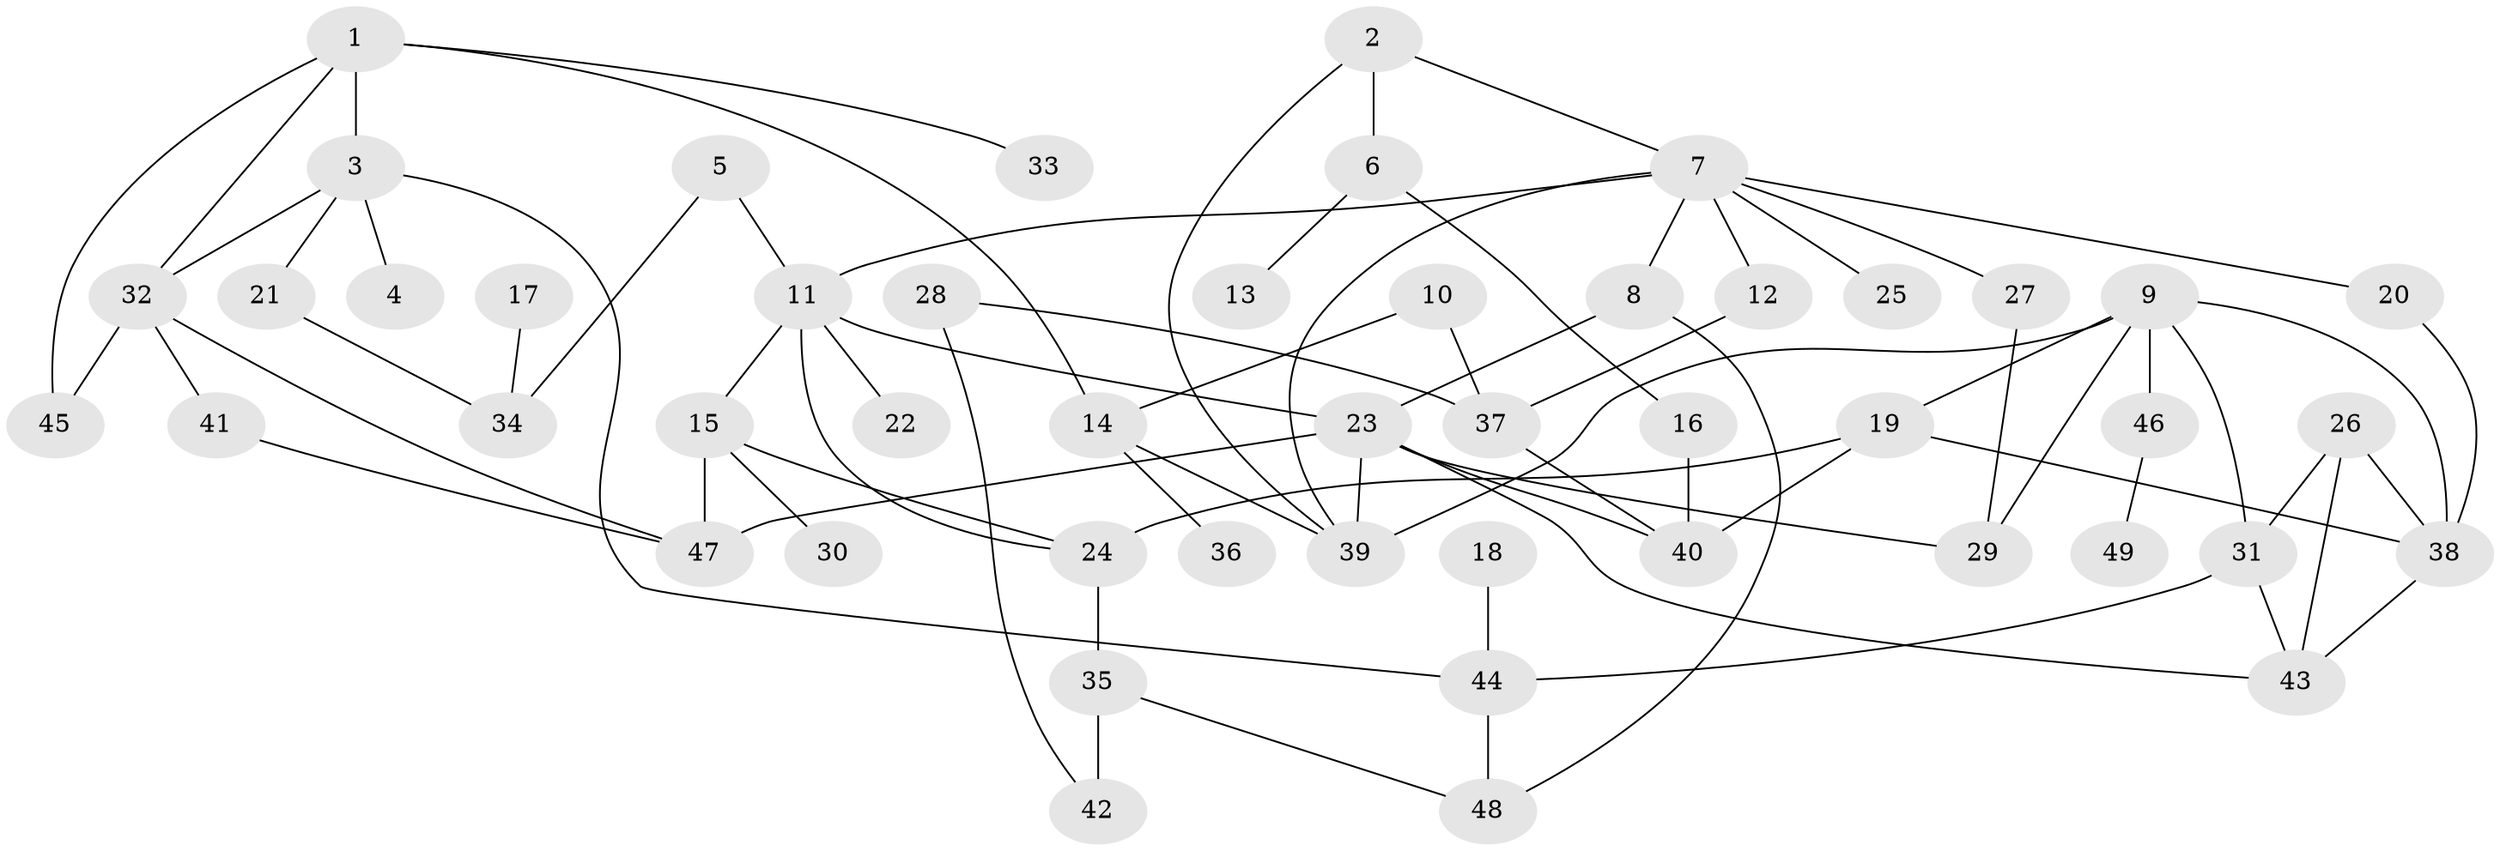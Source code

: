 // original degree distribution, {5: 0.061855670103092786, 6: 0.041237113402061855, 3: 0.17525773195876287, 7: 0.020618556701030927, 4: 0.10309278350515463, 2: 0.3402061855670103, 1: 0.25773195876288657}
// Generated by graph-tools (version 1.1) at 2025/01/03/09/25 03:01:06]
// undirected, 49 vertices, 75 edges
graph export_dot {
graph [start="1"]
  node [color=gray90,style=filled];
  1;
  2;
  3;
  4;
  5;
  6;
  7;
  8;
  9;
  10;
  11;
  12;
  13;
  14;
  15;
  16;
  17;
  18;
  19;
  20;
  21;
  22;
  23;
  24;
  25;
  26;
  27;
  28;
  29;
  30;
  31;
  32;
  33;
  34;
  35;
  36;
  37;
  38;
  39;
  40;
  41;
  42;
  43;
  44;
  45;
  46;
  47;
  48;
  49;
  1 -- 3 [weight=2.0];
  1 -- 14 [weight=1.0];
  1 -- 32 [weight=1.0];
  1 -- 33 [weight=1.0];
  1 -- 45 [weight=1.0];
  2 -- 6 [weight=1.0];
  2 -- 7 [weight=1.0];
  2 -- 39 [weight=1.0];
  3 -- 4 [weight=1.0];
  3 -- 21 [weight=1.0];
  3 -- 32 [weight=1.0];
  3 -- 44 [weight=1.0];
  5 -- 11 [weight=1.0];
  5 -- 34 [weight=1.0];
  6 -- 13 [weight=1.0];
  6 -- 16 [weight=1.0];
  7 -- 8 [weight=1.0];
  7 -- 11 [weight=1.0];
  7 -- 12 [weight=1.0];
  7 -- 20 [weight=1.0];
  7 -- 25 [weight=1.0];
  7 -- 27 [weight=1.0];
  7 -- 39 [weight=1.0];
  8 -- 23 [weight=1.0];
  8 -- 48 [weight=1.0];
  9 -- 19 [weight=1.0];
  9 -- 29 [weight=1.0];
  9 -- 31 [weight=1.0];
  9 -- 38 [weight=1.0];
  9 -- 39 [weight=1.0];
  9 -- 46 [weight=1.0];
  10 -- 14 [weight=1.0];
  10 -- 37 [weight=1.0];
  11 -- 15 [weight=1.0];
  11 -- 22 [weight=1.0];
  11 -- 23 [weight=1.0];
  11 -- 24 [weight=1.0];
  12 -- 37 [weight=1.0];
  14 -- 36 [weight=1.0];
  14 -- 39 [weight=1.0];
  15 -- 24 [weight=1.0];
  15 -- 30 [weight=1.0];
  15 -- 47 [weight=1.0];
  16 -- 40 [weight=1.0];
  17 -- 34 [weight=1.0];
  18 -- 44 [weight=1.0];
  19 -- 24 [weight=1.0];
  19 -- 38 [weight=1.0];
  19 -- 40 [weight=1.0];
  20 -- 38 [weight=1.0];
  21 -- 34 [weight=1.0];
  23 -- 29 [weight=1.0];
  23 -- 39 [weight=1.0];
  23 -- 40 [weight=1.0];
  23 -- 43 [weight=1.0];
  23 -- 47 [weight=1.0];
  24 -- 35 [weight=1.0];
  26 -- 31 [weight=1.0];
  26 -- 38 [weight=1.0];
  26 -- 43 [weight=1.0];
  27 -- 29 [weight=1.0];
  28 -- 37 [weight=1.0];
  28 -- 42 [weight=1.0];
  31 -- 43 [weight=1.0];
  31 -- 44 [weight=1.0];
  32 -- 41 [weight=1.0];
  32 -- 45 [weight=1.0];
  32 -- 47 [weight=1.0];
  35 -- 42 [weight=2.0];
  35 -- 48 [weight=1.0];
  37 -- 40 [weight=1.0];
  38 -- 43 [weight=1.0];
  41 -- 47 [weight=1.0];
  44 -- 48 [weight=1.0];
  46 -- 49 [weight=1.0];
}
